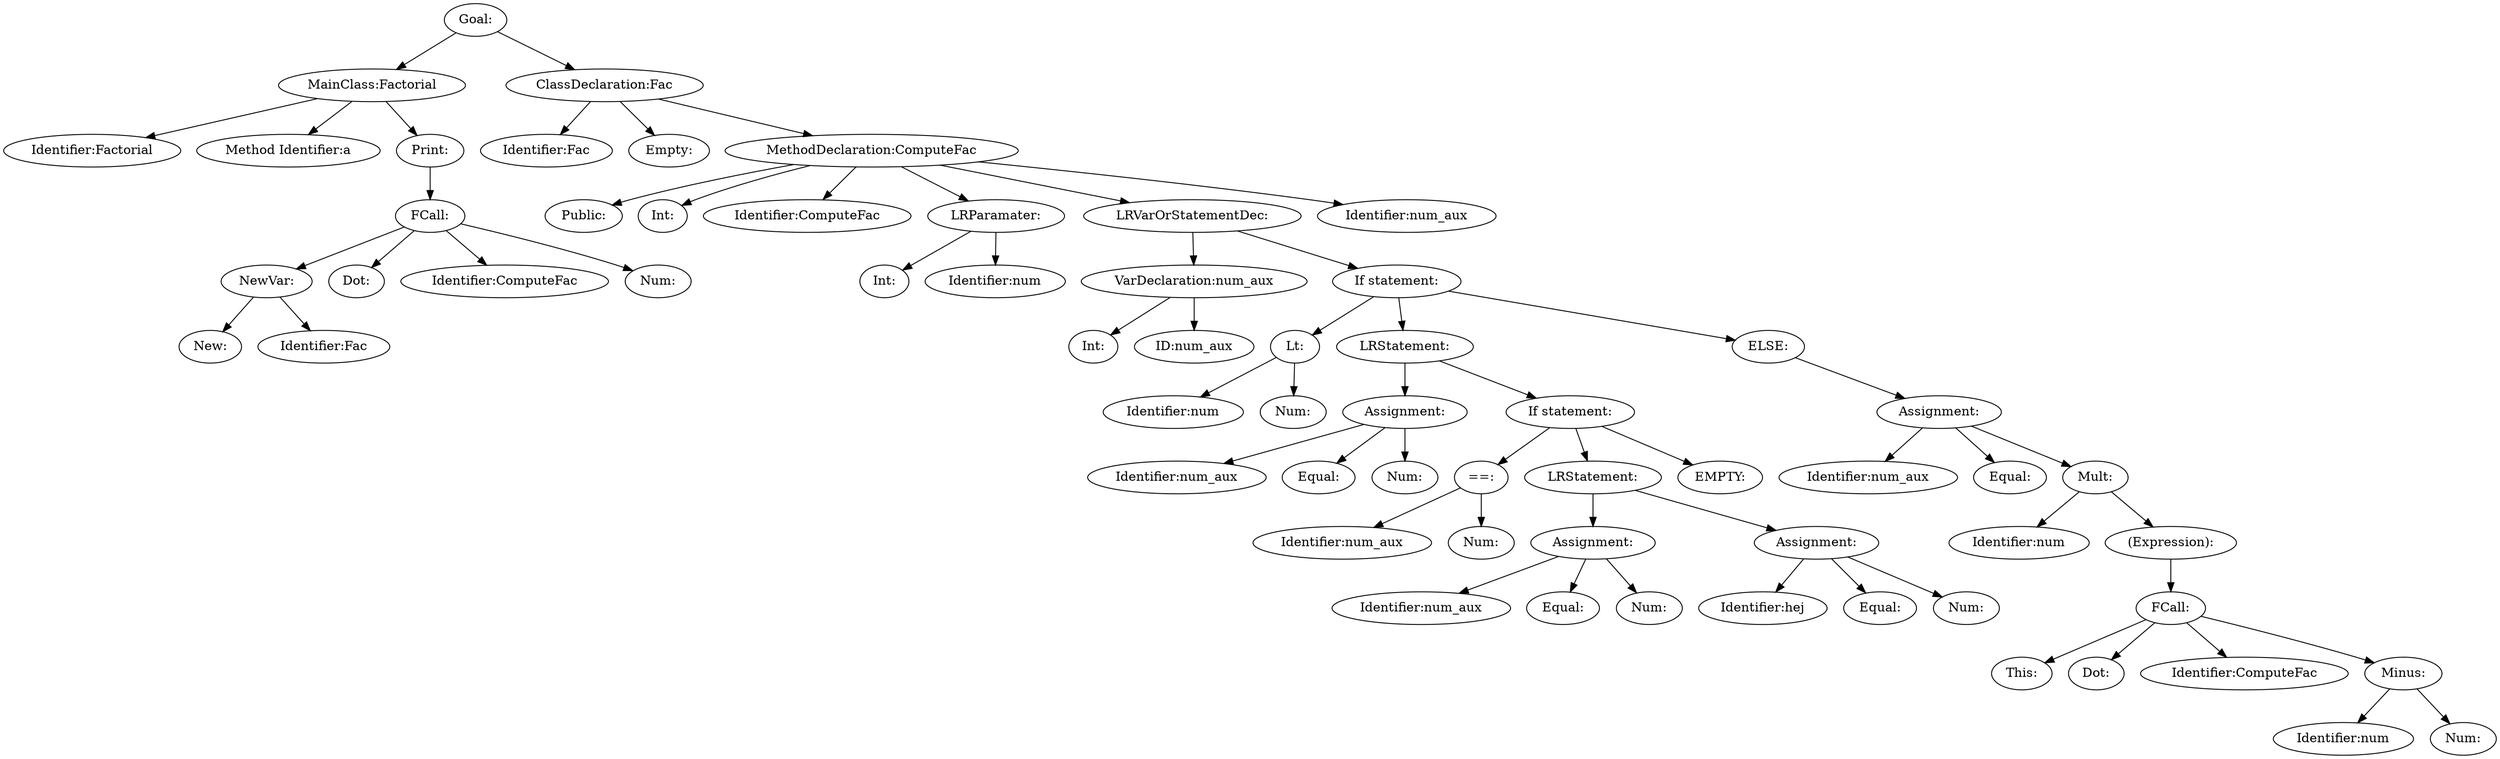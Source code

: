 digraph {
n0 [label="Goal:"];
n1 [label="MainClass:Factorial"];
n2 [label="Identifier:Factorial"];
n1 -> n2
n3 [label="Method Identifier:a"];
n1 -> n3
n4 [label="Print:"];
n5 [label="FCall:"];
n6 [label="NewVar:"];
n7 [label="New:"];
n6 -> n7
n8 [label="Identifier:Fac"];
n6 -> n8
n5 -> n6
n9 [label="Dot:"];
n5 -> n9
n10 [label="Identifier:ComputeFac"];
n5 -> n10
n11 [label="Num:"];
n5 -> n11
n4 -> n5
n1 -> n4
n0 -> n1
n12 [label="ClassDeclaration:Fac"];
n13 [label="Identifier:Fac"];
n12 -> n13
n14 [label="Empty:"];
n12 -> n14
n15 [label="MethodDeclaration:ComputeFac"];
n16 [label="Public:"];
n15 -> n16
n17 [label="Int:"];
n15 -> n17
n18 [label="Identifier:ComputeFac"];
n15 -> n18
n19 [label="LRParamater:"];
n20 [label="Int:"];
n19 -> n20
n21 [label="Identifier:num"];
n19 -> n21
n15 -> n19
n22 [label="LRVarOrStatementDec:"];
n23 [label="VarDeclaration:num_aux"];
n24 [label="Int:"];
n23 -> n24
n25 [label="ID:num_aux"];
n23 -> n25
n22 -> n23
n26 [label="If statement:"];
n27 [label="Lt:"];
n28 [label="Identifier:num"];
n27 -> n28
n29 [label="Num:"];
n27 -> n29
n26 -> n27
n30 [label="LRStatement:"];
n31 [label="Assignment:"];
n32 [label="Identifier:num_aux"];
n31 -> n32
n33 [label="Equal:"];
n31 -> n33
n34 [label="Num:"];
n31 -> n34
n30 -> n31
n35 [label="If statement:"];
n36 [label="==:"];
n37 [label="Identifier:num_aux"];
n36 -> n37
n38 [label="Num:"];
n36 -> n38
n35 -> n36
n39 [label="LRStatement:"];
n40 [label="Assignment:"];
n41 [label="Identifier:num_aux"];
n40 -> n41
n42 [label="Equal:"];
n40 -> n42
n43 [label="Num:"];
n40 -> n43
n39 -> n40
n44 [label="Assignment:"];
n45 [label="Identifier:hej"];
n44 -> n45
n46 [label="Equal:"];
n44 -> n46
n47 [label="Num:"];
n44 -> n47
n39 -> n44
n35 -> n39
n48 [label="EMPTY:"];
n35 -> n48
n30 -> n35
n26 -> n30
n49 [label="ELSE:"];
n50 [label="Assignment:"];
n51 [label="Identifier:num_aux"];
n50 -> n51
n52 [label="Equal:"];
n50 -> n52
n53 [label="Mult:"];
n54 [label="Identifier:num"];
n53 -> n54
n55 [label="(Expression):"];
n56 [label="FCall:"];
n57 [label="This:"];
n56 -> n57
n58 [label="Dot:"];
n56 -> n58
n59 [label="Identifier:ComputeFac"];
n56 -> n59
n60 [label="Minus:"];
n61 [label="Identifier:num"];
n60 -> n61
n62 [label="Num:"];
n60 -> n62
n56 -> n60
n55 -> n56
n53 -> n55
n50 -> n53
n49 -> n50
n26 -> n49
n22 -> n26
n15 -> n22
n63 [label="Identifier:num_aux"];
n15 -> n63
n12 -> n15
n0 -> n12
}
